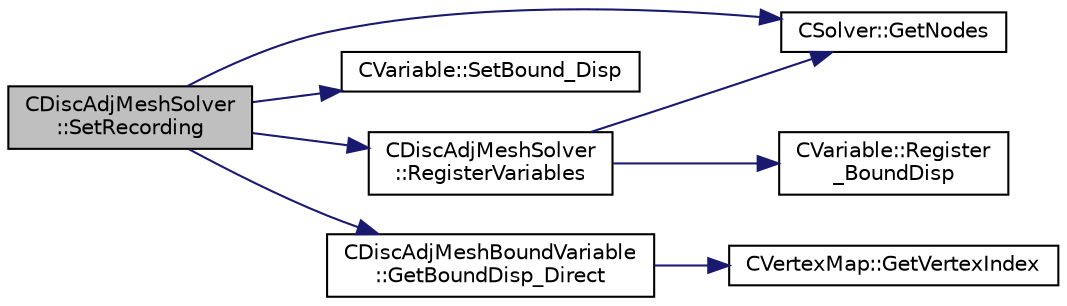 digraph "CDiscAdjMeshSolver::SetRecording"
{
  edge [fontname="Helvetica",fontsize="10",labelfontname="Helvetica",labelfontsize="10"];
  node [fontname="Helvetica",fontsize="10",shape=record];
  rankdir="LR";
  Node68 [label="CDiscAdjMeshSolver\l::SetRecording",height=0.2,width=0.4,color="black", fillcolor="grey75", style="filled", fontcolor="black"];
  Node68 -> Node69 [color="midnightblue",fontsize="10",style="solid",fontname="Helvetica"];
  Node69 [label="CSolver::GetNodes",height=0.2,width=0.4,color="black", fillcolor="white", style="filled",URL="$class_c_solver.html#af3198e52a2ea377bb765647b5e697197",tooltip="Allow outside access to the nodes of the solver, containing conservatives, primitives, etc. "];
  Node68 -> Node70 [color="midnightblue",fontsize="10",style="solid",fontname="Helvetica"];
  Node70 [label="CVariable::SetBound_Disp",height=0.2,width=0.4,color="black", fillcolor="white", style="filled",URL="$class_c_variable.html#a840431a0403b4bddd0a99dbfdf365795",tooltip="A virtual member. Set the boundary displacement. "];
  Node68 -> Node71 [color="midnightblue",fontsize="10",style="solid",fontname="Helvetica"];
  Node71 [label="CDiscAdjMeshBoundVariable\l::GetBoundDisp_Direct",height=0.2,width=0.4,color="black", fillcolor="white", style="filled",URL="$class_c_disc_adj_mesh_bound_variable.html#ae5f0b2d0870466c473e27592298db2cf",tooltip="Get the value of the displacement imposed at the boundary. "];
  Node71 -> Node72 [color="midnightblue",fontsize="10",style="solid",fontname="Helvetica"];
  Node72 [label="CVertexMap::GetVertexIndex",height=0.2,width=0.4,color="black", fillcolor="white", style="filled",URL="$class_c_vertex_map.html#ae62665f7065cb9e31c2aec1ec90c0afc",tooltip="Convert a point index to vertex index. "];
  Node68 -> Node73 [color="midnightblue",fontsize="10",style="solid",fontname="Helvetica"];
  Node73 [label="CDiscAdjMeshSolver\l::RegisterVariables",height=0.2,width=0.4,color="black", fillcolor="white", style="filled",URL="$class_c_disc_adj_mesh_solver.html#a28382f926b1220442a599377616b19e8",tooltip="A virtual member. "];
  Node73 -> Node69 [color="midnightblue",fontsize="10",style="solid",fontname="Helvetica"];
  Node73 -> Node74 [color="midnightblue",fontsize="10",style="solid",fontname="Helvetica"];
  Node74 [label="CVariable::Register\l_BoundDisp",height=0.2,width=0.4,color="black", fillcolor="white", style="filled",URL="$class_c_variable.html#a3d0a4850e18a0bcf4c3f4a1492c1a068",tooltip="A virtual member. Register the boundary displacements of the mesh. "];
}
